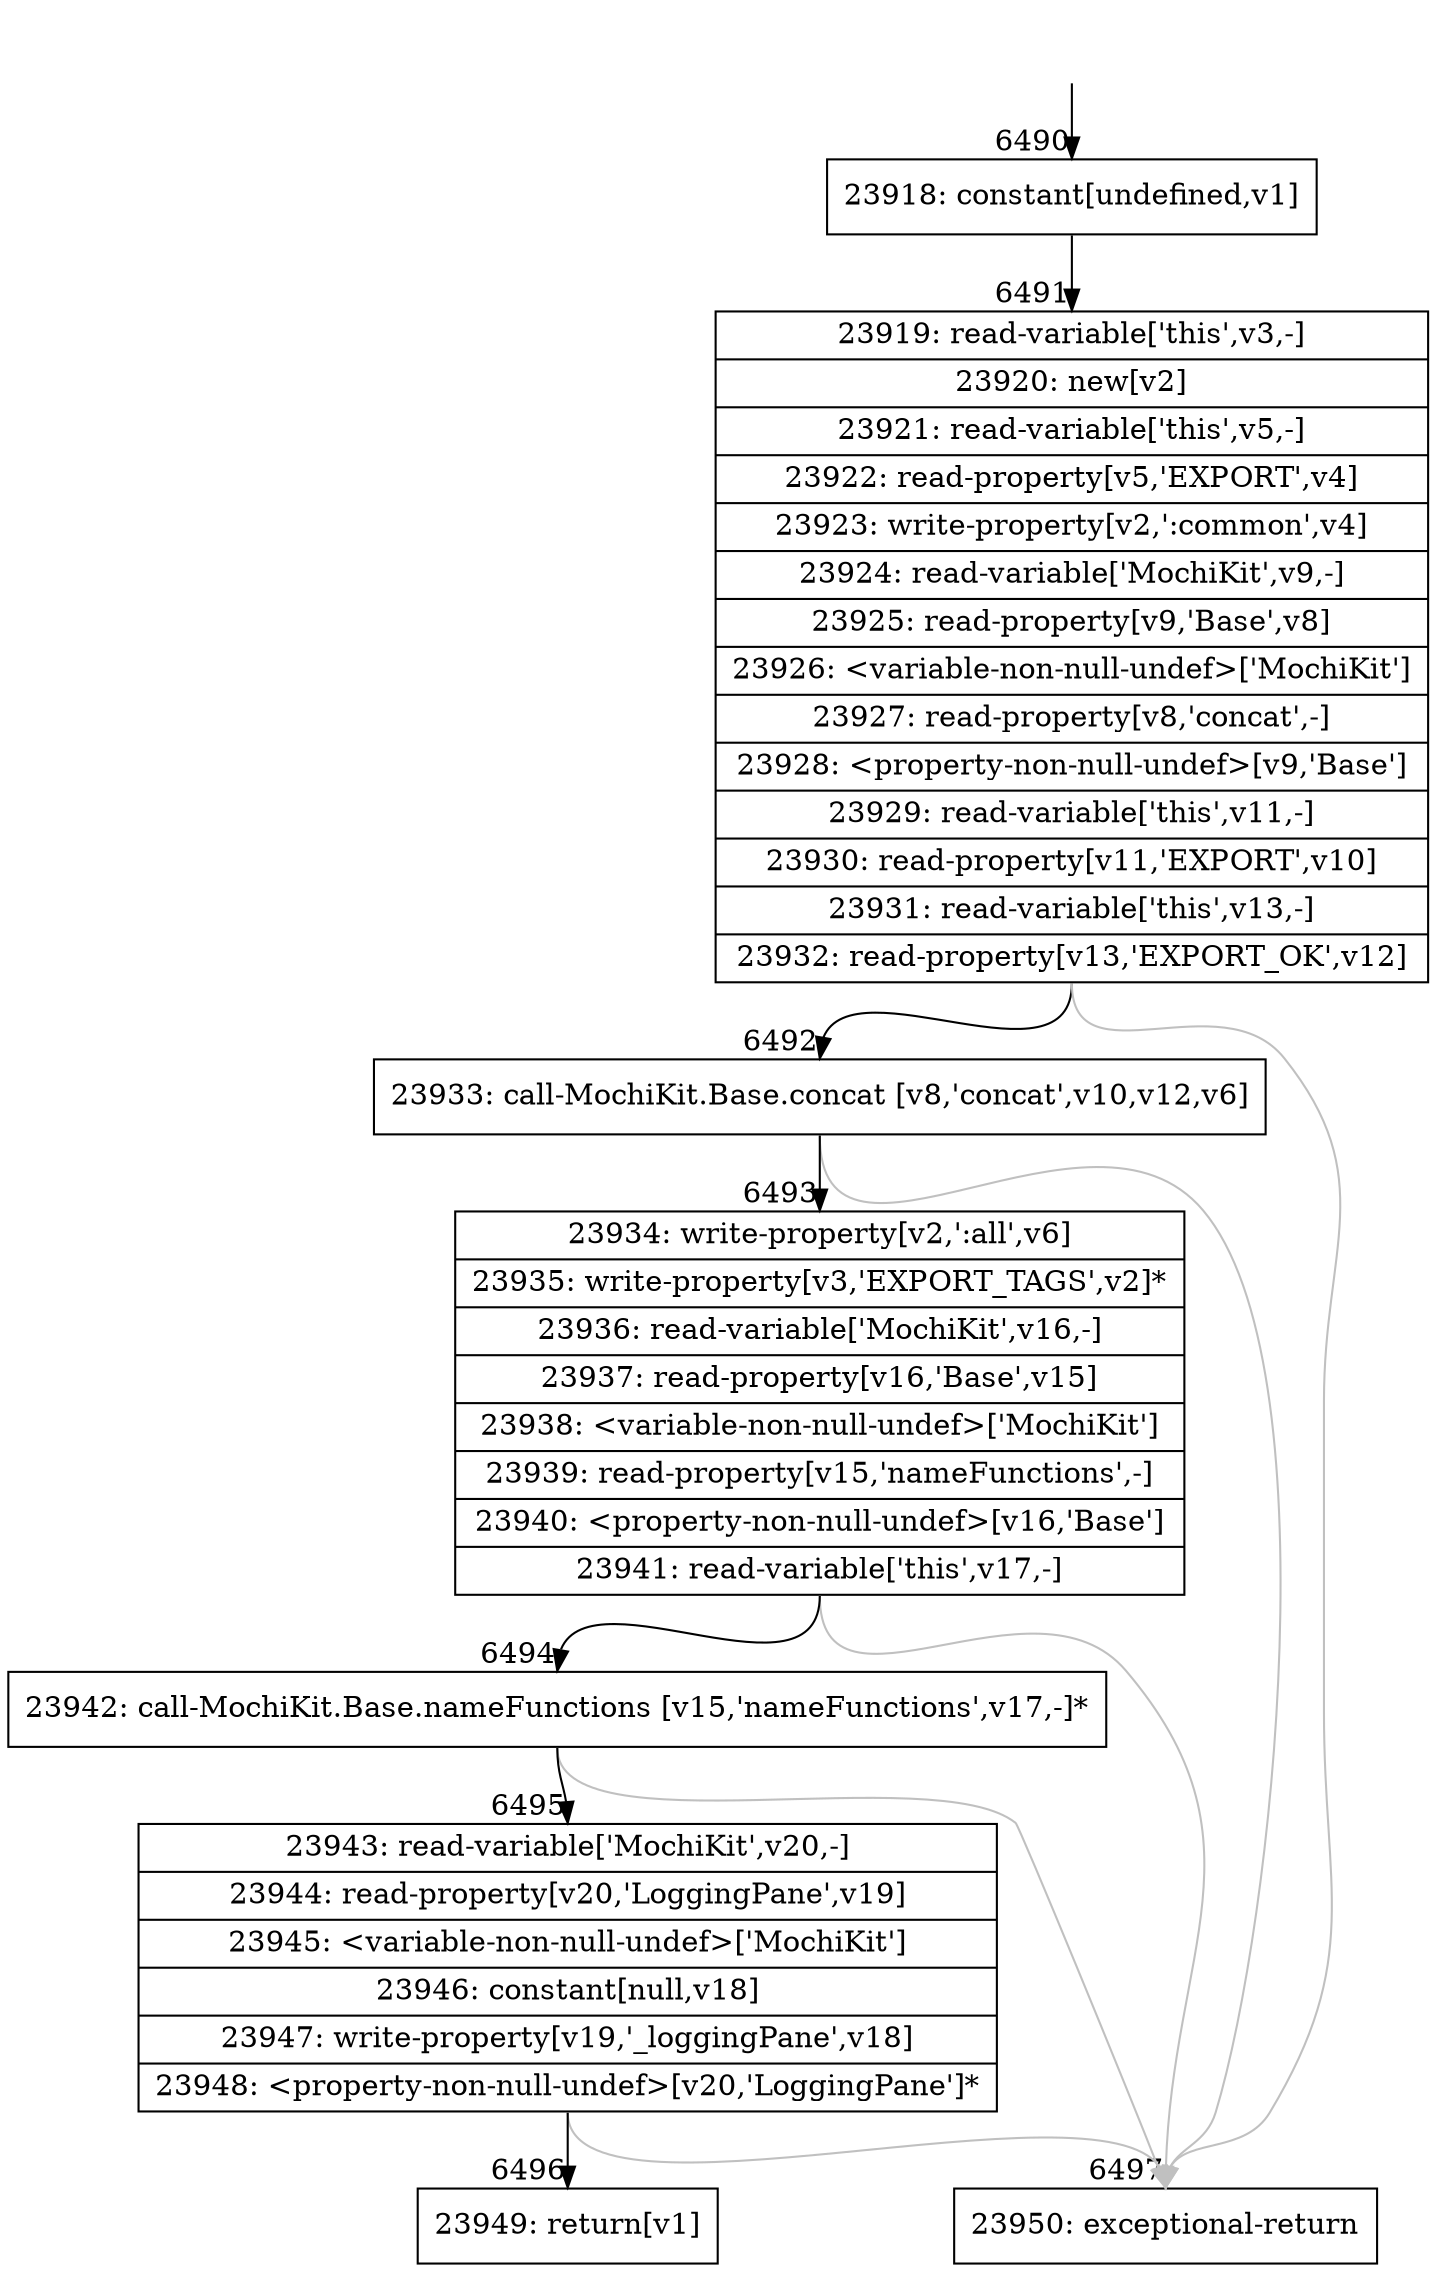 digraph {
rankdir="TD"
BB_entry430[shape=none,label=""];
BB_entry430 -> BB6490 [tailport=s, headport=n, headlabel="    6490"]
BB6490 [shape=record label="{23918: constant[undefined,v1]}" ] 
BB6490 -> BB6491 [tailport=s, headport=n, headlabel="      6491"]
BB6491 [shape=record label="{23919: read-variable['this',v3,-]|23920: new[v2]|23921: read-variable['this',v5,-]|23922: read-property[v5,'EXPORT',v4]|23923: write-property[v2,':common',v4]|23924: read-variable['MochiKit',v9,-]|23925: read-property[v9,'Base',v8]|23926: \<variable-non-null-undef\>['MochiKit']|23927: read-property[v8,'concat',-]|23928: \<property-non-null-undef\>[v9,'Base']|23929: read-variable['this',v11,-]|23930: read-property[v11,'EXPORT',v10]|23931: read-variable['this',v13,-]|23932: read-property[v13,'EXPORT_OK',v12]}" ] 
BB6491 -> BB6492 [tailport=s, headport=n, headlabel="      6492"]
BB6491 -> BB6497 [tailport=s, headport=n, color=gray, headlabel="      6497"]
BB6492 [shape=record label="{23933: call-MochiKit.Base.concat [v8,'concat',v10,v12,v6]}" ] 
BB6492 -> BB6493 [tailport=s, headport=n, headlabel="      6493"]
BB6492 -> BB6497 [tailport=s, headport=n, color=gray]
BB6493 [shape=record label="{23934: write-property[v2,':all',v6]|23935: write-property[v3,'EXPORT_TAGS',v2]*|23936: read-variable['MochiKit',v16,-]|23937: read-property[v16,'Base',v15]|23938: \<variable-non-null-undef\>['MochiKit']|23939: read-property[v15,'nameFunctions',-]|23940: \<property-non-null-undef\>[v16,'Base']|23941: read-variable['this',v17,-]}" ] 
BB6493 -> BB6494 [tailport=s, headport=n, headlabel="      6494"]
BB6493 -> BB6497 [tailport=s, headport=n, color=gray]
BB6494 [shape=record label="{23942: call-MochiKit.Base.nameFunctions [v15,'nameFunctions',v17,-]*}" ] 
BB6494 -> BB6495 [tailport=s, headport=n, headlabel="      6495"]
BB6494 -> BB6497 [tailport=s, headport=n, color=gray]
BB6495 [shape=record label="{23943: read-variable['MochiKit',v20,-]|23944: read-property[v20,'LoggingPane',v19]|23945: \<variable-non-null-undef\>['MochiKit']|23946: constant[null,v18]|23947: write-property[v19,'_loggingPane',v18]|23948: \<property-non-null-undef\>[v20,'LoggingPane']*}" ] 
BB6495 -> BB6496 [tailport=s, headport=n, headlabel="      6496"]
BB6495 -> BB6497 [tailport=s, headport=n, color=gray]
BB6496 [shape=record label="{23949: return[v1]}" ] 
BB6497 [shape=record label="{23950: exceptional-return}" ] 
//#$~ 4580
}

